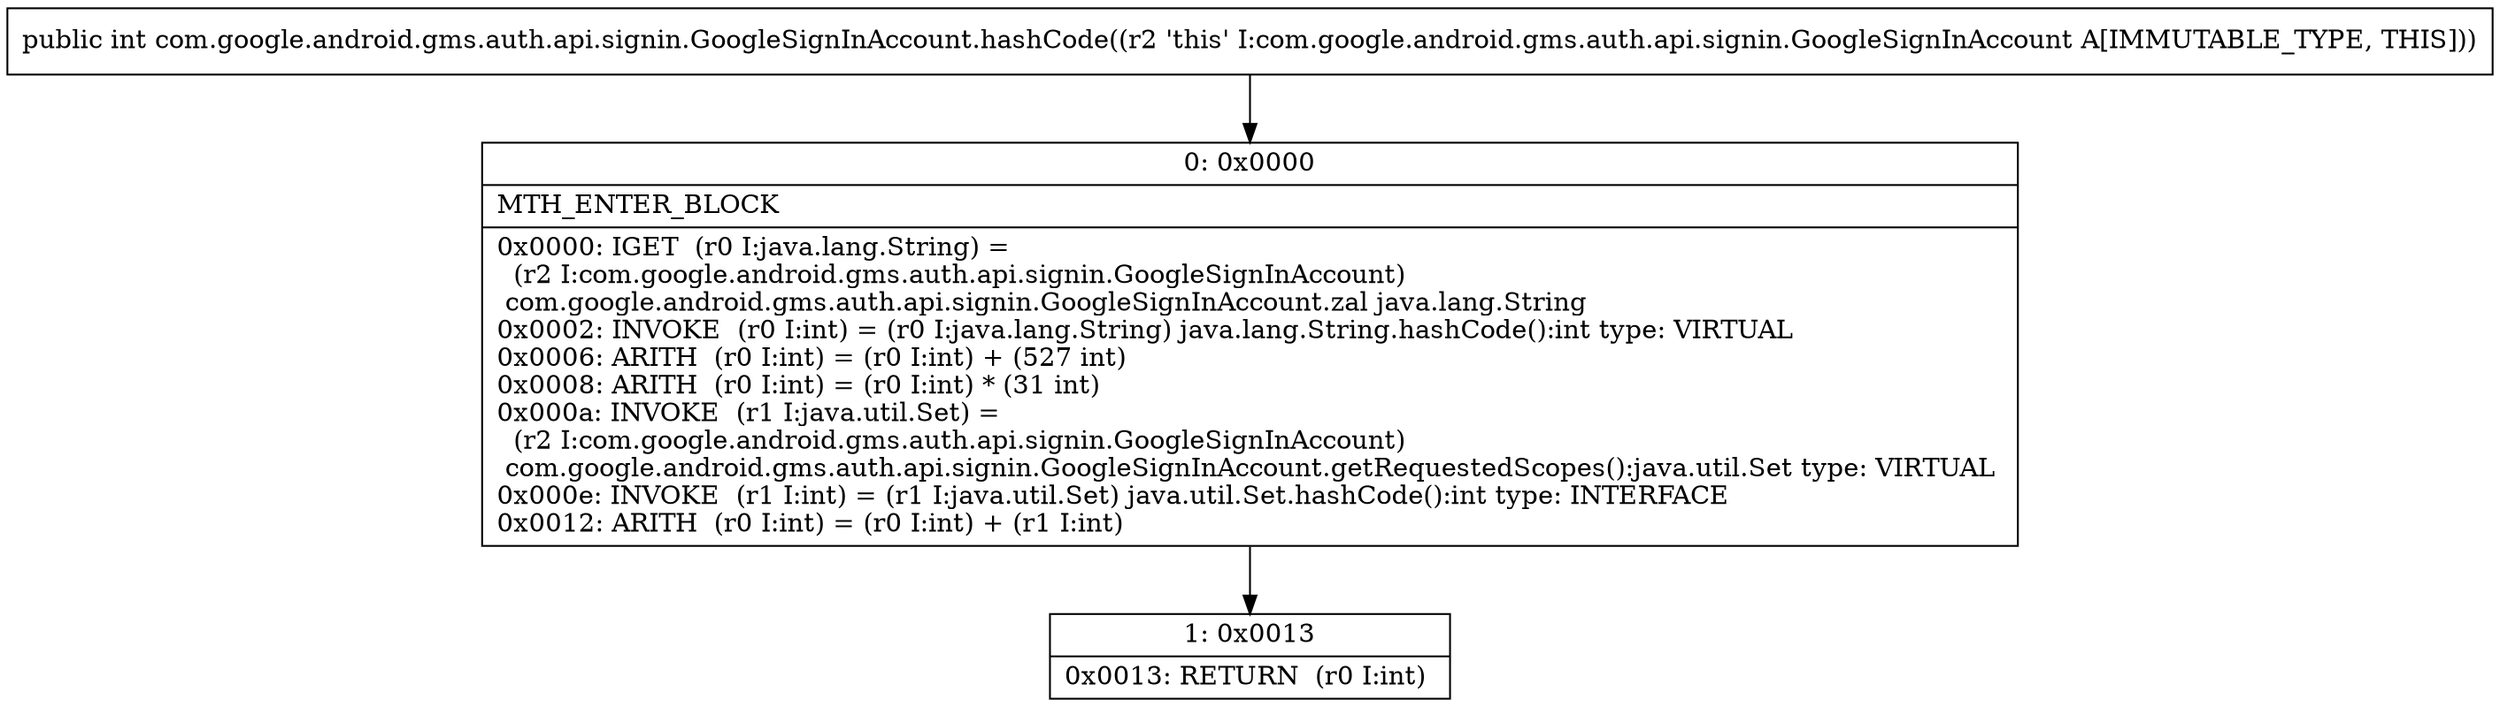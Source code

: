digraph "CFG forcom.google.android.gms.auth.api.signin.GoogleSignInAccount.hashCode()I" {
Node_0 [shape=record,label="{0\:\ 0x0000|MTH_ENTER_BLOCK\l|0x0000: IGET  (r0 I:java.lang.String) = \l  (r2 I:com.google.android.gms.auth.api.signin.GoogleSignInAccount)\l com.google.android.gms.auth.api.signin.GoogleSignInAccount.zal java.lang.String \l0x0002: INVOKE  (r0 I:int) = (r0 I:java.lang.String) java.lang.String.hashCode():int type: VIRTUAL \l0x0006: ARITH  (r0 I:int) = (r0 I:int) + (527 int) \l0x0008: ARITH  (r0 I:int) = (r0 I:int) * (31 int) \l0x000a: INVOKE  (r1 I:java.util.Set) = \l  (r2 I:com.google.android.gms.auth.api.signin.GoogleSignInAccount)\l com.google.android.gms.auth.api.signin.GoogleSignInAccount.getRequestedScopes():java.util.Set type: VIRTUAL \l0x000e: INVOKE  (r1 I:int) = (r1 I:java.util.Set) java.util.Set.hashCode():int type: INTERFACE \l0x0012: ARITH  (r0 I:int) = (r0 I:int) + (r1 I:int) \l}"];
Node_1 [shape=record,label="{1\:\ 0x0013|0x0013: RETURN  (r0 I:int) \l}"];
MethodNode[shape=record,label="{public int com.google.android.gms.auth.api.signin.GoogleSignInAccount.hashCode((r2 'this' I:com.google.android.gms.auth.api.signin.GoogleSignInAccount A[IMMUTABLE_TYPE, THIS])) }"];
MethodNode -> Node_0;
Node_0 -> Node_1;
}

